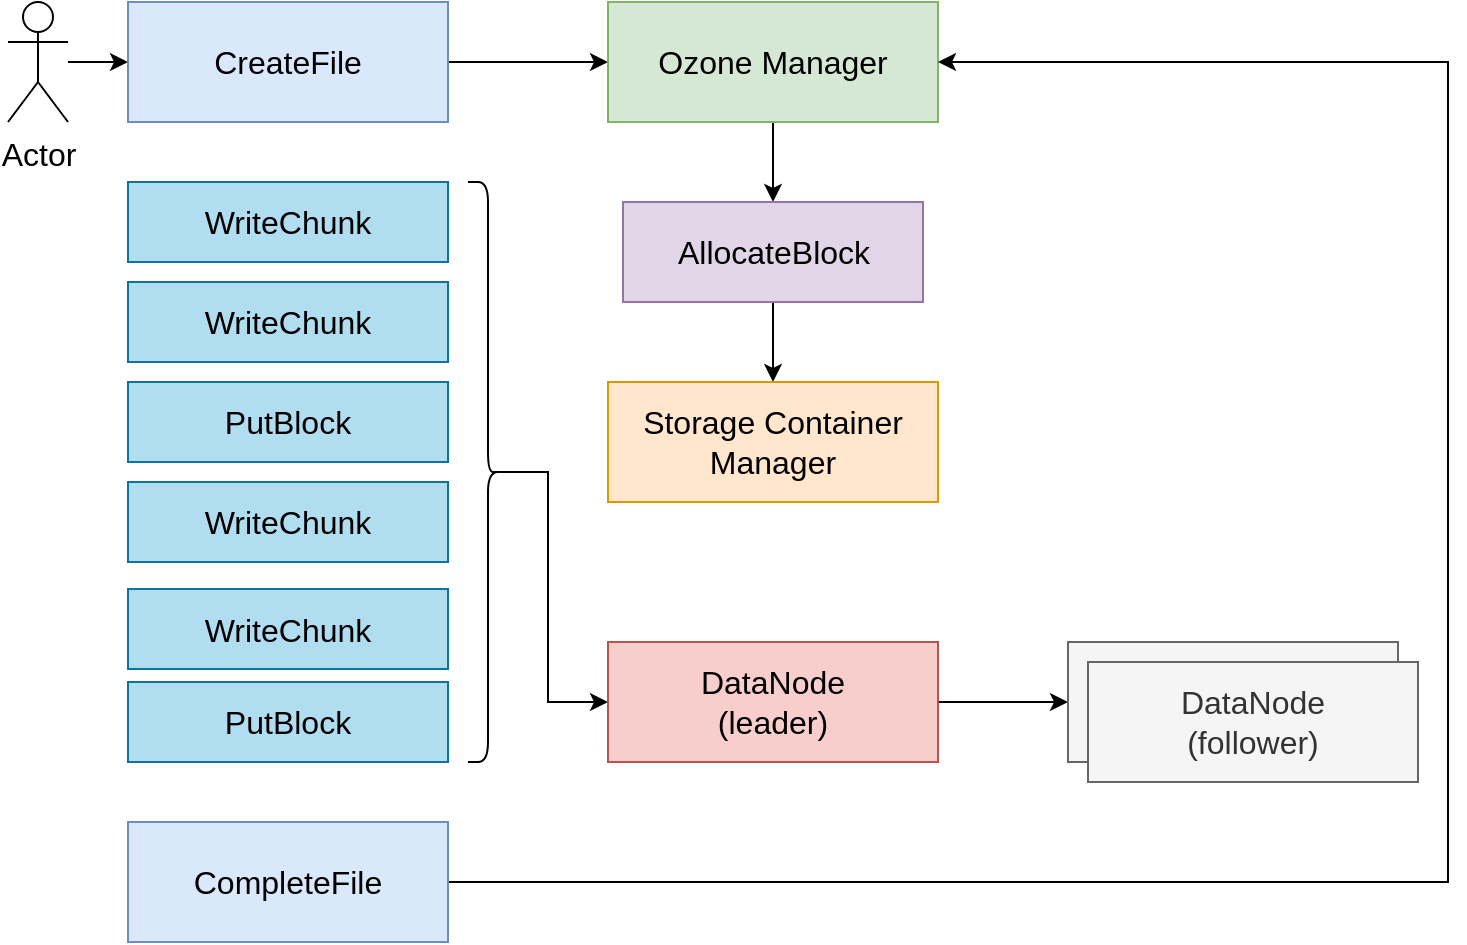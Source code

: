 <mxfile version="14.4.8" type="github">
  <diagram id="9QrlEemNaeu3nnC_00me" name="Page-1">
    <mxGraphModel dx="1351" dy="736" grid="1" gridSize="10" guides="1" tooltips="1" connect="1" arrows="1" fold="1" page="1" pageScale="1" pageWidth="1169" pageHeight="827" math="0" shadow="0">
      <root>
        <mxCell id="0" />
        <mxCell id="1" parent="0" />
        <mxCell id="9wjR2PzeZUfpXN6JXG1k-3" value="" style="edgeStyle=orthogonalEdgeStyle;rounded=0;orthogonalLoop=1;jettySize=auto;html=1;fontSize=16;" edge="1" parent="1" source="9wjR2PzeZUfpXN6JXG1k-1" target="9wjR2PzeZUfpXN6JXG1k-2">
          <mxGeometry relative="1" as="geometry" />
        </mxCell>
        <mxCell id="9wjR2PzeZUfpXN6JXG1k-1" value="Actor" style="shape=umlActor;verticalLabelPosition=bottom;verticalAlign=top;html=1;fontSize=16;" vertex="1" parent="1">
          <mxGeometry x="100" y="50" width="30" height="60" as="geometry" />
        </mxCell>
        <mxCell id="9wjR2PzeZUfpXN6JXG1k-5" value="" style="edgeStyle=orthogonalEdgeStyle;rounded=0;orthogonalLoop=1;jettySize=auto;html=1;fontSize=16;" edge="1" parent="1" source="9wjR2PzeZUfpXN6JXG1k-2" target="9wjR2PzeZUfpXN6JXG1k-4">
          <mxGeometry relative="1" as="geometry" />
        </mxCell>
        <mxCell id="9wjR2PzeZUfpXN6JXG1k-2" value="CreateFile" style="whiteSpace=wrap;html=1;verticalAlign=middle;fontSize=16;fillColor=#dae8fc;strokeColor=#6c8ebf;" vertex="1" parent="1">
          <mxGeometry x="160" y="50" width="160" height="60" as="geometry" />
        </mxCell>
        <mxCell id="9wjR2PzeZUfpXN6JXG1k-7" value="" style="edgeStyle=orthogonalEdgeStyle;rounded=0;orthogonalLoop=1;jettySize=auto;html=1;fontSize=16;" edge="1" parent="1" source="9wjR2PzeZUfpXN6JXG1k-4" target="9wjR2PzeZUfpXN6JXG1k-6">
          <mxGeometry relative="1" as="geometry" />
        </mxCell>
        <mxCell id="9wjR2PzeZUfpXN6JXG1k-4" value="Ozone Manager" style="whiteSpace=wrap;html=1;verticalAlign=middle;fontSize=16;fillColor=#d5e8d4;strokeColor=#82b366;" vertex="1" parent="1">
          <mxGeometry x="400" y="50" width="165" height="60" as="geometry" />
        </mxCell>
        <mxCell id="9wjR2PzeZUfpXN6JXG1k-9" value="" style="edgeStyle=orthogonalEdgeStyle;rounded=0;orthogonalLoop=1;jettySize=auto;html=1;fontSize=16;" edge="1" parent="1" source="9wjR2PzeZUfpXN6JXG1k-6" target="9wjR2PzeZUfpXN6JXG1k-8">
          <mxGeometry relative="1" as="geometry" />
        </mxCell>
        <mxCell id="9wjR2PzeZUfpXN6JXG1k-6" value="AllocateBlock" style="whiteSpace=wrap;html=1;verticalAlign=middle;fontSize=16;fillColor=#e1d5e7;strokeColor=#9673a6;" vertex="1" parent="1">
          <mxGeometry x="407.5" y="150" width="150" height="50" as="geometry" />
        </mxCell>
        <mxCell id="9wjR2PzeZUfpXN6JXG1k-8" value="Storage Container&lt;br style=&quot;font-size: 16px;&quot;&gt;Manager" style="whiteSpace=wrap;html=1;verticalAlign=middle;fontSize=16;fillColor=#ffe6cc;strokeColor=#d79b00;" vertex="1" parent="1">
          <mxGeometry x="400" y="240" width="165" height="60" as="geometry" />
        </mxCell>
        <mxCell id="9wjR2PzeZUfpXN6JXG1k-11" value="WriteChunk" style="rounded=0;whiteSpace=wrap;html=1;fontSize=16;fillColor=#b1ddf0;strokeColor=#10739e;" vertex="1" parent="1">
          <mxGeometry x="160" y="140" width="160" height="40" as="geometry" />
        </mxCell>
        <mxCell id="9wjR2PzeZUfpXN6JXG1k-12" value="WriteChunk" style="rounded=0;whiteSpace=wrap;html=1;fontSize=16;fillColor=#b1ddf0;strokeColor=#10739e;" vertex="1" parent="1">
          <mxGeometry x="160" y="190" width="160" height="40" as="geometry" />
        </mxCell>
        <mxCell id="9wjR2PzeZUfpXN6JXG1k-13" value="PutBlock" style="rounded=0;whiteSpace=wrap;html=1;fontSize=16;fillColor=#b1ddf0;strokeColor=#10739e;" vertex="1" parent="1">
          <mxGeometry x="160" y="240" width="160" height="40" as="geometry" />
        </mxCell>
        <mxCell id="9wjR2PzeZUfpXN6JXG1k-14" value="WriteChunk" style="rounded=0;whiteSpace=wrap;html=1;fontSize=16;fillColor=#b1ddf0;strokeColor=#10739e;" vertex="1" parent="1">
          <mxGeometry x="160" y="290" width="160" height="40" as="geometry" />
        </mxCell>
        <mxCell id="9wjR2PzeZUfpXN6JXG1k-15" value="WriteChunk" style="rounded=0;whiteSpace=wrap;html=1;fontSize=16;fillColor=#b1ddf0;strokeColor=#10739e;" vertex="1" parent="1">
          <mxGeometry x="160" y="343.5" width="160" height="40" as="geometry" />
        </mxCell>
        <mxCell id="9wjR2PzeZUfpXN6JXG1k-16" value="PutBlock" style="rounded=0;whiteSpace=wrap;html=1;fontSize=16;fillColor=#b1ddf0;strokeColor=#10739e;" vertex="1" parent="1">
          <mxGeometry x="160" y="390" width="160" height="40" as="geometry" />
        </mxCell>
        <mxCell id="9wjR2PzeZUfpXN6JXG1k-19" style="edgeStyle=orthogonalEdgeStyle;rounded=0;orthogonalLoop=1;jettySize=auto;html=1;exitX=1;exitY=0.5;exitDx=0;exitDy=0;entryX=1;entryY=0.5;entryDx=0;entryDy=0;fontSize=16;" edge="1" parent="1" source="9wjR2PzeZUfpXN6JXG1k-18" target="9wjR2PzeZUfpXN6JXG1k-4">
          <mxGeometry relative="1" as="geometry">
            <Array as="points">
              <mxPoint x="820" y="490" />
              <mxPoint x="820" y="80" />
            </Array>
          </mxGeometry>
        </mxCell>
        <mxCell id="9wjR2PzeZUfpXN6JXG1k-18" value="CompleteFile" style="whiteSpace=wrap;html=1;verticalAlign=middle;fontSize=16;fillColor=#dae8fc;strokeColor=#6c8ebf;" vertex="1" parent="1">
          <mxGeometry x="160" y="460" width="160" height="60" as="geometry" />
        </mxCell>
        <mxCell id="9wjR2PzeZUfpXN6JXG1k-21" style="edgeStyle=orthogonalEdgeStyle;rounded=0;orthogonalLoop=1;jettySize=auto;html=1;exitX=0.1;exitY=0.5;exitDx=0;exitDy=0;exitPerimeter=0;fontSize=16;entryX=0;entryY=0.5;entryDx=0;entryDy=0;" edge="1" parent="1" source="9wjR2PzeZUfpXN6JXG1k-20" target="9wjR2PzeZUfpXN6JXG1k-23">
          <mxGeometry relative="1" as="geometry">
            <mxPoint x="360.0" y="400" as="targetPoint" />
            <Array as="points">
              <mxPoint x="370" y="285" />
              <mxPoint x="370" y="400" />
            </Array>
          </mxGeometry>
        </mxCell>
        <mxCell id="9wjR2PzeZUfpXN6JXG1k-20" value="" style="shape=curlyBracket;whiteSpace=wrap;html=1;rounded=1;fontSize=16;rotation=-180;size=0.5;" vertex="1" parent="1">
          <mxGeometry x="330" y="140" width="20" height="290" as="geometry" />
        </mxCell>
        <mxCell id="9wjR2PzeZUfpXN6JXG1k-25" value="" style="edgeStyle=orthogonalEdgeStyle;rounded=0;orthogonalLoop=1;jettySize=auto;html=1;fontSize=16;" edge="1" parent="1" source="9wjR2PzeZUfpXN6JXG1k-23" target="9wjR2PzeZUfpXN6JXG1k-24">
          <mxGeometry relative="1" as="geometry" />
        </mxCell>
        <mxCell id="9wjR2PzeZUfpXN6JXG1k-23" value="DataNode&lt;br&gt;(leader)" style="whiteSpace=wrap;html=1;verticalAlign=middle;fontSize=16;fillColor=#f8cecc;strokeColor=#b85450;" vertex="1" parent="1">
          <mxGeometry x="400" y="370" width="165" height="60" as="geometry" />
        </mxCell>
        <mxCell id="9wjR2PzeZUfpXN6JXG1k-24" value="DataNode&lt;br&gt;(follower)" style="whiteSpace=wrap;html=1;verticalAlign=middle;fontSize=16;fillColor=#f5f5f5;strokeColor=#666666;fontColor=#333333;" vertex="1" parent="1">
          <mxGeometry x="630" y="370" width="165" height="60" as="geometry" />
        </mxCell>
        <mxCell id="9wjR2PzeZUfpXN6JXG1k-28" value="DataNode&lt;br&gt;(follower)" style="whiteSpace=wrap;html=1;verticalAlign=middle;fontSize=16;fillColor=#f5f5f5;strokeColor=#666666;fontColor=#333333;" vertex="1" parent="1">
          <mxGeometry x="640" y="380" width="165" height="60" as="geometry" />
        </mxCell>
      </root>
    </mxGraphModel>
  </diagram>
</mxfile>
